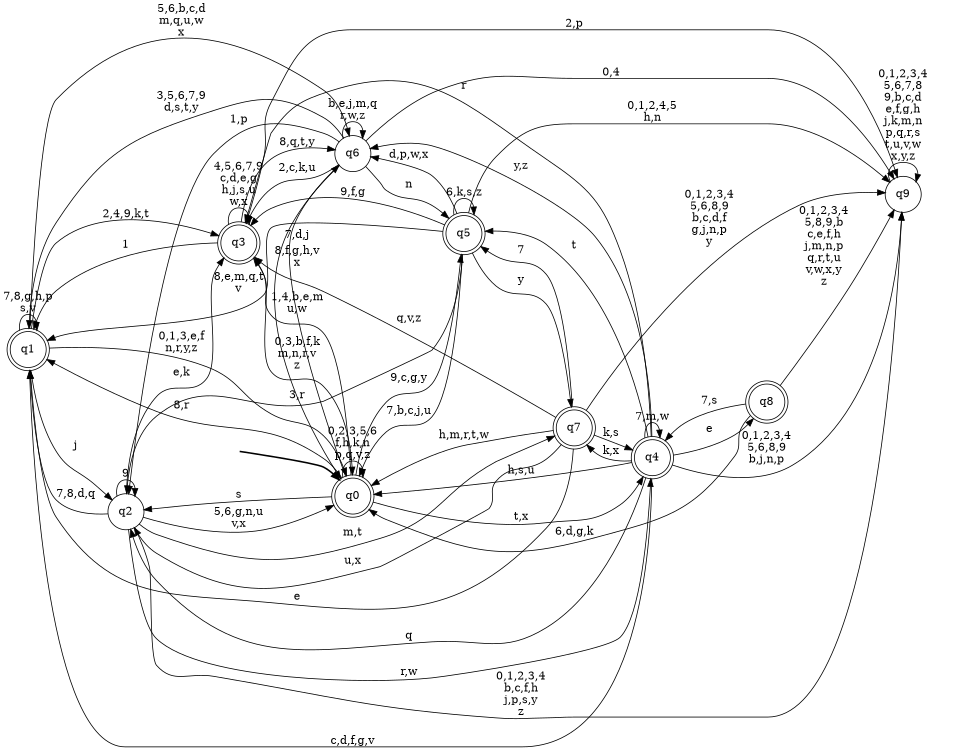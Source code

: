 digraph BlueStar {
__start0 [style = invis, shape = none, label = "", width = 0, height = 0];

rankdir=LR;
size="8,5";

s0 [style="rounded,filled", color="black", fillcolor="white" shape="doublecircle", label="q0"];
s1 [style="rounded,filled", color="black", fillcolor="white" shape="doublecircle", label="q1"];
s2 [style="filled", color="black", fillcolor="white" shape="circle", label="q2"];
s3 [style="rounded,filled", color="black", fillcolor="white" shape="doublecircle", label="q3"];
s4 [style="rounded,filled", color="black", fillcolor="white" shape="doublecircle", label="q4"];
s5 [style="rounded,filled", color="black", fillcolor="white" shape="doublecircle", label="q5"];
s6 [style="filled", color="black", fillcolor="white" shape="circle", label="q6"];
s7 [style="rounded,filled", color="black", fillcolor="white" shape="doublecircle", label="q7"];
s8 [style="rounded,filled", color="black", fillcolor="white" shape="doublecircle", label="q8"];
s9 [style="filled", color="black", fillcolor="white" shape="circle", label="q9"];
subgraph cluster_main { 
	graph [pad=".75", ranksep="0.15", nodesep="0.15"];
	 style=invis; 
	__start0 -> s0 [penwidth=2];
}
s0 -> s0 [label="0,2,3,5,6\nf,h,k,n\np,q,v,z"];
s0 -> s1 [label="8,r"];
s0 -> s2 [label="s"];
s0 -> s3 [label="1,4,b,e,m\nu,w"];
s0 -> s4 [label="t,x"];
s0 -> s5 [label="9,c,g,y"];
s0 -> s6 [label="7,d,j"];
s1 -> s0 [label="0,1,3,e,f\nn,r,y,z"];
s1 -> s1 [label="7,8,g,h,p\ns,v"];
s1 -> s2 [label="j"];
s1 -> s3 [label="2,4,9,k,t"];
s1 -> s6 [label="5,6,b,c,d\nm,q,u,w\nx"];
s2 -> s0 [label="5,6,g,n,u\nv,x"];
s2 -> s1 [label="7,8,d,q"];
s2 -> s2 [label="9"];
s2 -> s3 [label="e,k"];
s2 -> s4 [label="r,w"];
s2 -> s7 [label="m,t"];
s2 -> s9 [label="0,1,2,3,4\nb,c,f,h\nj,p,s,y\nz"];
s3 -> s0 [label="0,3,b,f,k\nm,n,r,v\nz"];
s3 -> s1 [label="1"];
s3 -> s3 [label="4,5,6,7,9\nc,d,e,g\nh,j,s,u\nw,x"];
s3 -> s6 [label="8,q,t,y"];
s3 -> s9 [label="2,p"];
s4 -> s0 [label="h,s,u"];
s4 -> s1 [label="c,d,f,g,v"];
s4 -> s2 [label="q"];
s4 -> s3 [label="r"];
s4 -> s4 [label="7,m,w"];
s4 -> s5 [label="t"];
s4 -> s6 [label="y,z"];
s4 -> s7 [label="k,x"];
s4 -> s8 [label="e"];
s4 -> s9 [label="0,1,2,3,4\n5,6,8,9\nb,j,n,p"];
s5 -> s0 [label="7,b,c,j,u"];
s5 -> s1 [label="8,e,m,q,t\nv"];
s5 -> s2 [label="3,r"];
s5 -> s3 [label="9,f,g"];
s5 -> s5 [label="6,k,s,z"];
s5 -> s6 [label="d,p,w,x"];
s5 -> s7 [label="y"];
s5 -> s9 [label="0,1,2,4,5\nh,n"];
s6 -> s0 [label="8,f,g,h,v\nx"];
s6 -> s1 [label="3,5,6,7,9\nd,s,t,y"];
s6 -> s2 [label="1,p"];
s6 -> s3 [label="2,c,k,u"];
s6 -> s5 [label="n"];
s6 -> s6 [label="b,e,j,m,q\nr,w,z"];
s6 -> s9 [label="0,4"];
s7 -> s0 [label="h,m,r,t,w"];
s7 -> s1 [label="e"];
s7 -> s2 [label="u,x"];
s7 -> s3 [label="q,v,z"];
s7 -> s4 [label="k,s"];
s7 -> s5 [label="7"];
s7 -> s9 [label="0,1,2,3,4\n5,6,8,9\nb,c,d,f\ng,j,n,p\ny"];
s8 -> s0 [label="6,d,g,k"];
s8 -> s4 [label="7,s"];
s8 -> s9 [label="0,1,2,3,4\n5,8,9,b\nc,e,f,h\nj,m,n,p\nq,r,t,u\nv,w,x,y\nz"];
s9 -> s9 [label="0,1,2,3,4\n5,6,7,8\n9,b,c,d\ne,f,g,h\nj,k,m,n\np,q,r,s\nt,u,v,w\nx,y,z"];

}